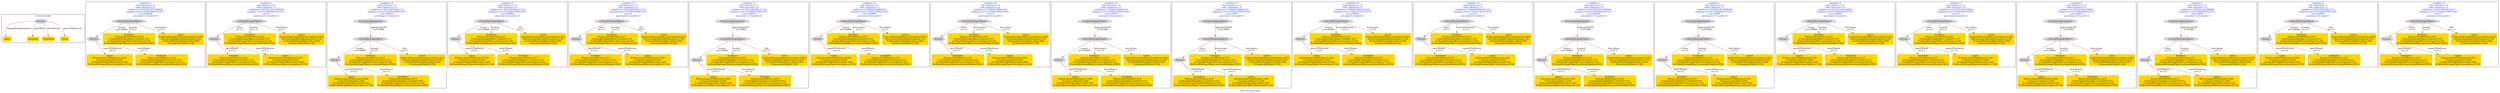 digraph n0 {
fontcolor="blue"
remincross="true"
label="s09-s-18-artists.json"
subgraph cluster_0 {
label="1-correct model"
n2[style="filled",color="white",fillcolor="lightgray",label="Person1"];
n3[shape="plaintext",style="filled",fillcolor="gold",label="values"];
n4[shape="plaintext",style="filled",fillcolor="gold",label="birthDate"];
n5[shape="plaintext",style="filled",fillcolor="gold",label="deathDate"];
n6[shape="plaintext",style="filled",fillcolor="gold",label="values"];
}
subgraph cluster_1 {
label="candidate 0\nlink coherence:1.0\nnode coherence:1.0\nconfidence:0.42535012672998096\nmapping score:0.5584500422433271\ncost:4.99988\n-precision:0.2-recall:0.25"
n8[style="filled",color="white",fillcolor="lightgray",label="CulturalHeritageObject1"];
n9[style="filled",color="white",fillcolor="lightgray",label="Person1"];
n10[shape="plaintext",style="filled",fillcolor="gold",label="values\n[Person,nameOfThePerson,0.556]\n[Concept,prefLabel,0.164]\n[CulturalHeritageObject,title,0.164]\n[CulturalHeritageObject,description,0.116]"];
n11[shape="plaintext",style="filled",fillcolor="gold",label="deathDate\n[Person,dateOfDeath,0.427]\n[CulturalHeritageObject,created,0.337]\n[CulturalHeritageObject,provenance,0.14]\n[CulturalHeritageObject,accessionNumber,0.095]"];
n12[shape="plaintext",style="filled",fillcolor="gold",label="birthDate\n[Person,dateOfDeath,0.427]\n[CulturalHeritageObject,created,0.337]\n[CulturalHeritageObject,provenance,0.14]\n[CulturalHeritageObject,accessionNumber,0.095]"];
n13[shape="plaintext",style="filled",fillcolor="gold",label="values\n[CulturalHeritageObject,description,0.381]\n[Person,biographicalInformation,0.279]\n[CulturalHeritageObject,title,0.204]\n[Concept,prefLabel,0.136]"];
}
subgraph cluster_2 {
label="candidate 1\nlink coherence:1.0\nnode coherence:1.0\nconfidence:0.42535012672998096\nmapping score:0.5584500422433271\ncost:5.0\n-precision:0.2-recall:0.25"
n15[style="filled",color="white",fillcolor="lightgray",label="CulturalHeritageObject1"];
n16[style="filled",color="white",fillcolor="lightgray",label="Person2"];
n17[shape="plaintext",style="filled",fillcolor="gold",label="birthDate\n[Person,dateOfDeath,0.427]\n[CulturalHeritageObject,created,0.337]\n[CulturalHeritageObject,provenance,0.14]\n[CulturalHeritageObject,accessionNumber,0.095]"];
n18[shape="plaintext",style="filled",fillcolor="gold",label="deathDate\n[Person,dateOfDeath,0.427]\n[CulturalHeritageObject,created,0.337]\n[CulturalHeritageObject,provenance,0.14]\n[CulturalHeritageObject,accessionNumber,0.095]"];
n19[shape="plaintext",style="filled",fillcolor="gold",label="values\n[Person,nameOfThePerson,0.556]\n[Concept,prefLabel,0.164]\n[CulturalHeritageObject,title,0.164]\n[CulturalHeritageObject,description,0.116]"];
n20[shape="plaintext",style="filled",fillcolor="gold",label="values\n[CulturalHeritageObject,description,0.381]\n[Person,biographicalInformation,0.279]\n[CulturalHeritageObject,title,0.204]\n[Concept,prefLabel,0.136]"];
}
subgraph cluster_3 {
label="candidate 10\nlink coherence:1.0\nnode coherence:1.0\nconfidence:0.3810748558033173\nmapping score:0.5436916186011057\ncost:5.99978\n-precision:0.33-recall:0.5"
n22[style="filled",color="white",fillcolor="lightgray",label="CulturalHeritageObject1"];
n23[style="filled",color="white",fillcolor="lightgray",label="Person1"];
n24[style="filled",color="white",fillcolor="lightgray",label="EuropeanaAggregation1"];
n25[shape="plaintext",style="filled",fillcolor="gold",label="values\n[Person,nameOfThePerson,0.556]\n[Concept,prefLabel,0.164]\n[CulturalHeritageObject,title,0.164]\n[CulturalHeritageObject,description,0.116]"];
n26[shape="plaintext",style="filled",fillcolor="gold",label="birthDate\n[Person,dateOfDeath,0.427]\n[CulturalHeritageObject,created,0.337]\n[CulturalHeritageObject,provenance,0.14]\n[CulturalHeritageObject,accessionNumber,0.095]"];
n27[shape="plaintext",style="filled",fillcolor="gold",label="deathDate\n[Person,dateOfDeath,0.427]\n[CulturalHeritageObject,created,0.337]\n[CulturalHeritageObject,provenance,0.14]\n[CulturalHeritageObject,accessionNumber,0.095]"];
n28[shape="plaintext",style="filled",fillcolor="gold",label="values\n[CulturalHeritageObject,description,0.381]\n[Person,biographicalInformation,0.279]\n[CulturalHeritageObject,title,0.204]\n[Concept,prefLabel,0.136]"];
}
subgraph cluster_4 {
label="candidate 11\nlink coherence:1.0\nnode coherence:1.0\nconfidence:0.38107485580331724\nmapping score:0.5436916186011057\ncost:4.99988\n-precision:0.2-recall:0.25"
n30[style="filled",color="white",fillcolor="lightgray",label="CulturalHeritageObject1"];
n31[style="filled",color="white",fillcolor="lightgray",label="Person1"];
n32[shape="plaintext",style="filled",fillcolor="gold",label="values\n[Person,nameOfThePerson,0.556]\n[Concept,prefLabel,0.164]\n[CulturalHeritageObject,title,0.164]\n[CulturalHeritageObject,description,0.116]"];
n33[shape="plaintext",style="filled",fillcolor="gold",label="deathDate\n[Person,dateOfDeath,0.427]\n[CulturalHeritageObject,created,0.337]\n[CulturalHeritageObject,provenance,0.14]\n[CulturalHeritageObject,accessionNumber,0.095]"];
n34[shape="plaintext",style="filled",fillcolor="gold",label="birthDate\n[Person,dateOfDeath,0.427]\n[CulturalHeritageObject,created,0.337]\n[CulturalHeritageObject,provenance,0.14]\n[CulturalHeritageObject,accessionNumber,0.095]"];
n35[shape="plaintext",style="filled",fillcolor="gold",label="values\n[CulturalHeritageObject,description,0.381]\n[Person,biographicalInformation,0.279]\n[CulturalHeritageObject,title,0.204]\n[Concept,prefLabel,0.136]"];
}
subgraph cluster_5 {
label="candidate 12\nlink coherence:1.0\nnode coherence:1.0\nconfidence:0.38107485580331724\nmapping score:0.5436916186011057\ncost:5.0\n-precision:0.2-recall:0.25"
n37[style="filled",color="white",fillcolor="lightgray",label="CulturalHeritageObject1"];
n38[style="filled",color="white",fillcolor="lightgray",label="Person2"];
n39[shape="plaintext",style="filled",fillcolor="gold",label="birthDate\n[Person,dateOfDeath,0.427]\n[CulturalHeritageObject,created,0.337]\n[CulturalHeritageObject,provenance,0.14]\n[CulturalHeritageObject,accessionNumber,0.095]"];
n40[shape="plaintext",style="filled",fillcolor="gold",label="deathDate\n[Person,dateOfDeath,0.427]\n[CulturalHeritageObject,created,0.337]\n[CulturalHeritageObject,provenance,0.14]\n[CulturalHeritageObject,accessionNumber,0.095]"];
n41[shape="plaintext",style="filled",fillcolor="gold",label="values\n[Person,nameOfThePerson,0.556]\n[Concept,prefLabel,0.164]\n[CulturalHeritageObject,title,0.164]\n[CulturalHeritageObject,description,0.116]"];
n42[shape="plaintext",style="filled",fillcolor="gold",label="values\n[CulturalHeritageObject,description,0.381]\n[Person,biographicalInformation,0.279]\n[CulturalHeritageObject,title,0.204]\n[Concept,prefLabel,0.136]"];
}
subgraph cluster_6 {
label="candidate 13\nlink coherence:1.0\nnode coherence:1.0\nconfidence:0.38107485580331724\nmapping score:0.5436916186011057\ncost:5.99978\n-precision:0.17-recall:0.25"
n44[style="filled",color="white",fillcolor="lightgray",label="CulturalHeritageObject1"];
n45[style="filled",color="white",fillcolor="lightgray",label="Person1"];
n46[style="filled",color="white",fillcolor="lightgray",label="EuropeanaAggregation1"];
n47[shape="plaintext",style="filled",fillcolor="gold",label="values\n[Person,nameOfThePerson,0.556]\n[Concept,prefLabel,0.164]\n[CulturalHeritageObject,title,0.164]\n[CulturalHeritageObject,description,0.116]"];
n48[shape="plaintext",style="filled",fillcolor="gold",label="deathDate\n[Person,dateOfDeath,0.427]\n[CulturalHeritageObject,created,0.337]\n[CulturalHeritageObject,provenance,0.14]\n[CulturalHeritageObject,accessionNumber,0.095]"];
n49[shape="plaintext",style="filled",fillcolor="gold",label="birthDate\n[Person,dateOfDeath,0.427]\n[CulturalHeritageObject,created,0.337]\n[CulturalHeritageObject,provenance,0.14]\n[CulturalHeritageObject,accessionNumber,0.095]"];
n50[shape="plaintext",style="filled",fillcolor="gold",label="values\n[CulturalHeritageObject,description,0.381]\n[Person,biographicalInformation,0.279]\n[CulturalHeritageObject,title,0.204]\n[Concept,prefLabel,0.136]"];
}
subgraph cluster_7 {
label="candidate 14\nlink coherence:1.0\nnode coherence:1.0\nconfidence:0.3760645180663183\nmapping score:0.5420215060221061\ncost:4.99988\n-precision:0.4-recall:0.5"
n52[style="filled",color="white",fillcolor="lightgray",label="CulturalHeritageObject1"];
n53[style="filled",color="white",fillcolor="lightgray",label="Person1"];
n54[shape="plaintext",style="filled",fillcolor="gold",label="values\n[Person,nameOfThePerson,0.556]\n[Concept,prefLabel,0.164]\n[CulturalHeritageObject,title,0.164]\n[CulturalHeritageObject,description,0.116]"];
n55[shape="plaintext",style="filled",fillcolor="gold",label="deathDate\n[Person,dateOfDeath,0.427]\n[CulturalHeritageObject,created,0.337]\n[CulturalHeritageObject,provenance,0.14]\n[CulturalHeritageObject,accessionNumber,0.095]"];
n56[shape="plaintext",style="filled",fillcolor="gold",label="birthDate\n[Person,dateOfDeath,0.427]\n[CulturalHeritageObject,created,0.337]\n[CulturalHeritageObject,provenance,0.14]\n[CulturalHeritageObject,accessionNumber,0.095]"];
n57[shape="plaintext",style="filled",fillcolor="gold",label="values\n[CulturalHeritageObject,description,0.381]\n[Person,biographicalInformation,0.279]\n[CulturalHeritageObject,title,0.204]\n[Concept,prefLabel,0.136]"];
}
subgraph cluster_8 {
label="candidate 15\nlink coherence:1.0\nnode coherence:1.0\nconfidence:0.3760645180663183\nmapping score:0.5420215060221061\ncost:5.0\n-precision:0.4-recall:0.5"
n59[style="filled",color="white",fillcolor="lightgray",label="CulturalHeritageObject1"];
n60[style="filled",color="white",fillcolor="lightgray",label="Person2"];
n61[shape="plaintext",style="filled",fillcolor="gold",label="deathDate\n[Person,dateOfDeath,0.427]\n[CulturalHeritageObject,created,0.337]\n[CulturalHeritageObject,provenance,0.14]\n[CulturalHeritageObject,accessionNumber,0.095]"];
n62[shape="plaintext",style="filled",fillcolor="gold",label="birthDate\n[Person,dateOfDeath,0.427]\n[CulturalHeritageObject,created,0.337]\n[CulturalHeritageObject,provenance,0.14]\n[CulturalHeritageObject,accessionNumber,0.095]"];
n63[shape="plaintext",style="filled",fillcolor="gold",label="values\n[Person,nameOfThePerson,0.556]\n[Concept,prefLabel,0.164]\n[CulturalHeritageObject,title,0.164]\n[CulturalHeritageObject,description,0.116]"];
n64[shape="plaintext",style="filled",fillcolor="gold",label="values\n[CulturalHeritageObject,description,0.381]\n[Person,biographicalInformation,0.279]\n[CulturalHeritageObject,title,0.204]\n[Concept,prefLabel,0.136]"];
}
subgraph cluster_9 {
label="candidate 16\nlink coherence:1.0\nnode coherence:1.0\nconfidence:0.3760645180663183\nmapping score:0.5420215060221061\ncost:5.99978\n-precision:0.33-recall:0.5"
n66[style="filled",color="white",fillcolor="lightgray",label="CulturalHeritageObject1"];
n67[style="filled",color="white",fillcolor="lightgray",label="Person1"];
n68[style="filled",color="white",fillcolor="lightgray",label="EuropeanaAggregation1"];
n69[shape="plaintext",style="filled",fillcolor="gold",label="values\n[Person,nameOfThePerson,0.556]\n[Concept,prefLabel,0.164]\n[CulturalHeritageObject,title,0.164]\n[CulturalHeritageObject,description,0.116]"];
n70[shape="plaintext",style="filled",fillcolor="gold",label="deathDate\n[Person,dateOfDeath,0.427]\n[CulturalHeritageObject,created,0.337]\n[CulturalHeritageObject,provenance,0.14]\n[CulturalHeritageObject,accessionNumber,0.095]"];
n71[shape="plaintext",style="filled",fillcolor="gold",label="birthDate\n[Person,dateOfDeath,0.427]\n[CulturalHeritageObject,created,0.337]\n[CulturalHeritageObject,provenance,0.14]\n[CulturalHeritageObject,accessionNumber,0.095]"];
n72[shape="plaintext",style="filled",fillcolor="gold",label="values\n[CulturalHeritageObject,description,0.381]\n[Person,biographicalInformation,0.279]\n[CulturalHeritageObject,title,0.204]\n[Concept,prefLabel,0.136]"];
}
subgraph cluster_10 {
label="candidate 17\nlink coherence:1.0\nnode coherence:1.0\nconfidence:0.3760645180663183\nmapping score:0.5420215060221061\ncost:5.9999\n-precision:0.33-recall:0.5"
n74[style="filled",color="white",fillcolor="lightgray",label="CulturalHeritageObject1"];
n75[style="filled",color="white",fillcolor="lightgray",label="Person2"];
n76[style="filled",color="white",fillcolor="lightgray",label="EuropeanaAggregation1"];
n77[shape="plaintext",style="filled",fillcolor="gold",label="deathDate\n[Person,dateOfDeath,0.427]\n[CulturalHeritageObject,created,0.337]\n[CulturalHeritageObject,provenance,0.14]\n[CulturalHeritageObject,accessionNumber,0.095]"];
n78[shape="plaintext",style="filled",fillcolor="gold",label="birthDate\n[Person,dateOfDeath,0.427]\n[CulturalHeritageObject,created,0.337]\n[CulturalHeritageObject,provenance,0.14]\n[CulturalHeritageObject,accessionNumber,0.095]"];
n79[shape="plaintext",style="filled",fillcolor="gold",label="values\n[Person,nameOfThePerson,0.556]\n[Concept,prefLabel,0.164]\n[CulturalHeritageObject,title,0.164]\n[CulturalHeritageObject,description,0.116]"];
n80[shape="plaintext",style="filled",fillcolor="gold",label="values\n[CulturalHeritageObject,description,0.381]\n[Person,biographicalInformation,0.279]\n[CulturalHeritageObject,title,0.204]\n[Concept,prefLabel,0.136]"];
}
subgraph cluster_11 {
label="candidate 18\nlink coherence:1.0\nnode coherence:1.0\nconfidence:0.36469450816551224\nmapping score:0.5382315027218374\ncost:4.99988\n-precision:0.4-recall:0.5"
n82[style="filled",color="white",fillcolor="lightgray",label="CulturalHeritageObject1"];
n83[style="filled",color="white",fillcolor="lightgray",label="Person1"];
n84[shape="plaintext",style="filled",fillcolor="gold",label="values\n[Person,nameOfThePerson,0.556]\n[Concept,prefLabel,0.164]\n[CulturalHeritageObject,title,0.164]\n[CulturalHeritageObject,description,0.116]"];
n85[shape="plaintext",style="filled",fillcolor="gold",label="deathDate\n[Person,dateOfDeath,0.427]\n[CulturalHeritageObject,created,0.337]\n[CulturalHeritageObject,provenance,0.14]\n[CulturalHeritageObject,accessionNumber,0.095]"];
n86[shape="plaintext",style="filled",fillcolor="gold",label="birthDate\n[Person,dateOfDeath,0.427]\n[CulturalHeritageObject,created,0.337]\n[CulturalHeritageObject,provenance,0.14]\n[CulturalHeritageObject,accessionNumber,0.095]"];
n87[shape="plaintext",style="filled",fillcolor="gold",label="values\n[CulturalHeritageObject,description,0.381]\n[Person,biographicalInformation,0.279]\n[CulturalHeritageObject,title,0.204]\n[Concept,prefLabel,0.136]"];
}
subgraph cluster_12 {
label="candidate 19\nlink coherence:1.0\nnode coherence:1.0\nconfidence:0.36469450816551224\nmapping score:0.5382315027218374\ncost:5.0\n-precision:0.4-recall:0.5"
n89[style="filled",color="white",fillcolor="lightgray",label="CulturalHeritageObject1"];
n90[style="filled",color="white",fillcolor="lightgray",label="Person2"];
n91[shape="plaintext",style="filled",fillcolor="gold",label="deathDate\n[Person,dateOfDeath,0.427]\n[CulturalHeritageObject,created,0.337]\n[CulturalHeritageObject,provenance,0.14]\n[CulturalHeritageObject,accessionNumber,0.095]"];
n92[shape="plaintext",style="filled",fillcolor="gold",label="birthDate\n[Person,dateOfDeath,0.427]\n[CulturalHeritageObject,created,0.337]\n[CulturalHeritageObject,provenance,0.14]\n[CulturalHeritageObject,accessionNumber,0.095]"];
n93[shape="plaintext",style="filled",fillcolor="gold",label="values\n[Person,nameOfThePerson,0.556]\n[Concept,prefLabel,0.164]\n[CulturalHeritageObject,title,0.164]\n[CulturalHeritageObject,description,0.116]"];
n94[shape="plaintext",style="filled",fillcolor="gold",label="values\n[CulturalHeritageObject,description,0.381]\n[Person,biographicalInformation,0.279]\n[CulturalHeritageObject,title,0.204]\n[Concept,prefLabel,0.136]"];
}
subgraph cluster_13 {
label="candidate 2\nlink coherence:1.0\nnode coherence:1.0\nconfidence:0.42535012672998096\nmapping score:0.5584500422433271\ncost:5.99978\n-precision:0.17-recall:0.25"
n96[style="filled",color="white",fillcolor="lightgray",label="CulturalHeritageObject1"];
n97[style="filled",color="white",fillcolor="lightgray",label="Person1"];
n98[style="filled",color="white",fillcolor="lightgray",label="EuropeanaAggregation1"];
n99[shape="plaintext",style="filled",fillcolor="gold",label="values\n[Person,nameOfThePerson,0.556]\n[Concept,prefLabel,0.164]\n[CulturalHeritageObject,title,0.164]\n[CulturalHeritageObject,description,0.116]"];
n100[shape="plaintext",style="filled",fillcolor="gold",label="deathDate\n[Person,dateOfDeath,0.427]\n[CulturalHeritageObject,created,0.337]\n[CulturalHeritageObject,provenance,0.14]\n[CulturalHeritageObject,accessionNumber,0.095]"];
n101[shape="plaintext",style="filled",fillcolor="gold",label="birthDate\n[Person,dateOfDeath,0.427]\n[CulturalHeritageObject,created,0.337]\n[CulturalHeritageObject,provenance,0.14]\n[CulturalHeritageObject,accessionNumber,0.095]"];
n102[shape="plaintext",style="filled",fillcolor="gold",label="values\n[CulturalHeritageObject,description,0.381]\n[Person,biographicalInformation,0.279]\n[CulturalHeritageObject,title,0.204]\n[Concept,prefLabel,0.136]"];
}
subgraph cluster_14 {
label="candidate 3\nlink coherence:1.0\nnode coherence:1.0\nconfidence:0.42535012672998096\nmapping score:0.5584500422433271\ncost:5.9999\n-precision:0.17-recall:0.25"
n104[style="filled",color="white",fillcolor="lightgray",label="CulturalHeritageObject1"];
n105[style="filled",color="white",fillcolor="lightgray",label="Person2"];
n106[style="filled",color="white",fillcolor="lightgray",label="EuropeanaAggregation1"];
n107[shape="plaintext",style="filled",fillcolor="gold",label="birthDate\n[Person,dateOfDeath,0.427]\n[CulturalHeritageObject,created,0.337]\n[CulturalHeritageObject,provenance,0.14]\n[CulturalHeritageObject,accessionNumber,0.095]"];
n108[shape="plaintext",style="filled",fillcolor="gold",label="deathDate\n[Person,dateOfDeath,0.427]\n[CulturalHeritageObject,created,0.337]\n[CulturalHeritageObject,provenance,0.14]\n[CulturalHeritageObject,accessionNumber,0.095]"];
n109[shape="plaintext",style="filled",fillcolor="gold",label="values\n[Person,nameOfThePerson,0.556]\n[Concept,prefLabel,0.164]\n[CulturalHeritageObject,title,0.164]\n[CulturalHeritageObject,description,0.116]"];
n110[shape="plaintext",style="filled",fillcolor="gold",label="values\n[CulturalHeritageObject,description,0.381]\n[Person,biographicalInformation,0.279]\n[CulturalHeritageObject,title,0.204]\n[Concept,prefLabel,0.136]"];
}
subgraph cluster_15 {
label="candidate 4\nlink coherence:1.0\nnode coherence:1.0\nconfidence:0.4253501267299809\nmapping score:0.558450042243327\ncost:4.99988\n-precision:0.4-recall:0.5"
n112[style="filled",color="white",fillcolor="lightgray",label="CulturalHeritageObject1"];
n113[style="filled",color="white",fillcolor="lightgray",label="Person1"];
n114[shape="plaintext",style="filled",fillcolor="gold",label="values\n[Person,nameOfThePerson,0.556]\n[Concept,prefLabel,0.164]\n[CulturalHeritageObject,title,0.164]\n[CulturalHeritageObject,description,0.116]"];
n115[shape="plaintext",style="filled",fillcolor="gold",label="birthDate\n[Person,dateOfDeath,0.427]\n[CulturalHeritageObject,created,0.337]\n[CulturalHeritageObject,provenance,0.14]\n[CulturalHeritageObject,accessionNumber,0.095]"];
n116[shape="plaintext",style="filled",fillcolor="gold",label="deathDate\n[Person,dateOfDeath,0.427]\n[CulturalHeritageObject,created,0.337]\n[CulturalHeritageObject,provenance,0.14]\n[CulturalHeritageObject,accessionNumber,0.095]"];
n117[shape="plaintext",style="filled",fillcolor="gold",label="values\n[CulturalHeritageObject,description,0.381]\n[Person,biographicalInformation,0.279]\n[CulturalHeritageObject,title,0.204]\n[Concept,prefLabel,0.136]"];
}
subgraph cluster_16 {
label="candidate 5\nlink coherence:1.0\nnode coherence:1.0\nconfidence:0.4253501267299809\nmapping score:0.558450042243327\ncost:5.0\n-precision:0.4-recall:0.5"
n119[style="filled",color="white",fillcolor="lightgray",label="CulturalHeritageObject1"];
n120[style="filled",color="white",fillcolor="lightgray",label="Person2"];
n121[shape="plaintext",style="filled",fillcolor="gold",label="deathDate\n[Person,dateOfDeath,0.427]\n[CulturalHeritageObject,created,0.337]\n[CulturalHeritageObject,provenance,0.14]\n[CulturalHeritageObject,accessionNumber,0.095]"];
n122[shape="plaintext",style="filled",fillcolor="gold",label="birthDate\n[Person,dateOfDeath,0.427]\n[CulturalHeritageObject,created,0.337]\n[CulturalHeritageObject,provenance,0.14]\n[CulturalHeritageObject,accessionNumber,0.095]"];
n123[shape="plaintext",style="filled",fillcolor="gold",label="values\n[Person,nameOfThePerson,0.556]\n[Concept,prefLabel,0.164]\n[CulturalHeritageObject,title,0.164]\n[CulturalHeritageObject,description,0.116]"];
n124[shape="plaintext",style="filled",fillcolor="gold",label="values\n[CulturalHeritageObject,description,0.381]\n[Person,biographicalInformation,0.279]\n[CulturalHeritageObject,title,0.204]\n[Concept,prefLabel,0.136]"];
}
subgraph cluster_17 {
label="candidate 6\nlink coherence:1.0\nnode coherence:1.0\nconfidence:0.4253501267299809\nmapping score:0.558450042243327\ncost:5.99978\n-precision:0.33-recall:0.5"
n126[style="filled",color="white",fillcolor="lightgray",label="CulturalHeritageObject1"];
n127[style="filled",color="white",fillcolor="lightgray",label="Person1"];
n128[style="filled",color="white",fillcolor="lightgray",label="EuropeanaAggregation1"];
n129[shape="plaintext",style="filled",fillcolor="gold",label="values\n[Person,nameOfThePerson,0.556]\n[Concept,prefLabel,0.164]\n[CulturalHeritageObject,title,0.164]\n[CulturalHeritageObject,description,0.116]"];
n130[shape="plaintext",style="filled",fillcolor="gold",label="birthDate\n[Person,dateOfDeath,0.427]\n[CulturalHeritageObject,created,0.337]\n[CulturalHeritageObject,provenance,0.14]\n[CulturalHeritageObject,accessionNumber,0.095]"];
n131[shape="plaintext",style="filled",fillcolor="gold",label="deathDate\n[Person,dateOfDeath,0.427]\n[CulturalHeritageObject,created,0.337]\n[CulturalHeritageObject,provenance,0.14]\n[CulturalHeritageObject,accessionNumber,0.095]"];
n132[shape="plaintext",style="filled",fillcolor="gold",label="values\n[CulturalHeritageObject,description,0.381]\n[Person,biographicalInformation,0.279]\n[CulturalHeritageObject,title,0.204]\n[Concept,prefLabel,0.136]"];
}
subgraph cluster_18 {
label="candidate 7\nlink coherence:1.0\nnode coherence:1.0\nconfidence:0.4253501267299809\nmapping score:0.558450042243327\ncost:5.9999\n-precision:0.33-recall:0.5"
n134[style="filled",color="white",fillcolor="lightgray",label="CulturalHeritageObject1"];
n135[style="filled",color="white",fillcolor="lightgray",label="Person2"];
n136[style="filled",color="white",fillcolor="lightgray",label="EuropeanaAggregation1"];
n137[shape="plaintext",style="filled",fillcolor="gold",label="deathDate\n[Person,dateOfDeath,0.427]\n[CulturalHeritageObject,created,0.337]\n[CulturalHeritageObject,provenance,0.14]\n[CulturalHeritageObject,accessionNumber,0.095]"];
n138[shape="plaintext",style="filled",fillcolor="gold",label="birthDate\n[Person,dateOfDeath,0.427]\n[CulturalHeritageObject,created,0.337]\n[CulturalHeritageObject,provenance,0.14]\n[CulturalHeritageObject,accessionNumber,0.095]"];
n139[shape="plaintext",style="filled",fillcolor="gold",label="values\n[Person,nameOfThePerson,0.556]\n[Concept,prefLabel,0.164]\n[CulturalHeritageObject,title,0.164]\n[CulturalHeritageObject,description,0.116]"];
n140[shape="plaintext",style="filled",fillcolor="gold",label="values\n[CulturalHeritageObject,description,0.381]\n[Person,biographicalInformation,0.279]\n[CulturalHeritageObject,title,0.204]\n[Concept,prefLabel,0.136]"];
}
subgraph cluster_19 {
label="candidate 8\nlink coherence:1.0\nnode coherence:1.0\nconfidence:0.3810748558033173\nmapping score:0.5436916186011057\ncost:4.99988\n-precision:0.4-recall:0.5"
n142[style="filled",color="white",fillcolor="lightgray",label="CulturalHeritageObject1"];
n143[style="filled",color="white",fillcolor="lightgray",label="Person1"];
n144[shape="plaintext",style="filled",fillcolor="gold",label="values\n[Person,nameOfThePerson,0.556]\n[Concept,prefLabel,0.164]\n[CulturalHeritageObject,title,0.164]\n[CulturalHeritageObject,description,0.116]"];
n145[shape="plaintext",style="filled",fillcolor="gold",label="birthDate\n[Person,dateOfDeath,0.427]\n[CulturalHeritageObject,created,0.337]\n[CulturalHeritageObject,provenance,0.14]\n[CulturalHeritageObject,accessionNumber,0.095]"];
n146[shape="plaintext",style="filled",fillcolor="gold",label="deathDate\n[Person,dateOfDeath,0.427]\n[CulturalHeritageObject,created,0.337]\n[CulturalHeritageObject,provenance,0.14]\n[CulturalHeritageObject,accessionNumber,0.095]"];
n147[shape="plaintext",style="filled",fillcolor="gold",label="values\n[CulturalHeritageObject,description,0.381]\n[Person,biographicalInformation,0.279]\n[CulturalHeritageObject,title,0.204]\n[Concept,prefLabel,0.136]"];
}
subgraph cluster_20 {
label="candidate 9\nlink coherence:1.0\nnode coherence:1.0\nconfidence:0.3810748558033173\nmapping score:0.5436916186011057\ncost:5.0\n-precision:0.4-recall:0.5"
n149[style="filled",color="white",fillcolor="lightgray",label="CulturalHeritageObject1"];
n150[style="filled",color="white",fillcolor="lightgray",label="Person2"];
n151[shape="plaintext",style="filled",fillcolor="gold",label="deathDate\n[Person,dateOfDeath,0.427]\n[CulturalHeritageObject,created,0.337]\n[CulturalHeritageObject,provenance,0.14]\n[CulturalHeritageObject,accessionNumber,0.095]"];
n152[shape="plaintext",style="filled",fillcolor="gold",label="birthDate\n[Person,dateOfDeath,0.427]\n[CulturalHeritageObject,created,0.337]\n[CulturalHeritageObject,provenance,0.14]\n[CulturalHeritageObject,accessionNumber,0.095]"];
n153[shape="plaintext",style="filled",fillcolor="gold",label="values\n[Person,nameOfThePerson,0.556]\n[Concept,prefLabel,0.164]\n[CulturalHeritageObject,title,0.164]\n[CulturalHeritageObject,description,0.116]"];
n154[shape="plaintext",style="filled",fillcolor="gold",label="values\n[CulturalHeritageObject,description,0.381]\n[Person,biographicalInformation,0.279]\n[CulturalHeritageObject,title,0.204]\n[Concept,prefLabel,0.136]"];
}
n2 -> n3[color="brown",fontcolor="black",label="biographicalInformation"]
n2 -> n4[color="brown",fontcolor="black",label="dateOfBirth"]
n2 -> n5[color="brown",fontcolor="black",label="dateOfDeath"]
n2 -> n6[color="brown",fontcolor="black",label="nameOfThePerson"]
n8 -> n9[color="brown",fontcolor="black",label="creator\nw=0.99988"]
n9 -> n10[color="brown",fontcolor="black",label="nameOfThePerson\nw=1.0"]
n8 -> n11[color="brown",fontcolor="black",label="created\nw=1.0"]
n9 -> n12[color="brown",fontcolor="black",label="dateOfDeath\nw=1.0"]
n8 -> n13[color="brown",fontcolor="black",label="description\nw=1.0"]
n15 -> n16[color="brown",fontcolor="black",label="sitter\nw=1.0"]
n16 -> n17[color="brown",fontcolor="black",label="dateOfDeath\nw=1.0"]
n15 -> n18[color="brown",fontcolor="black",label="created\nw=1.0"]
n16 -> n19[color="brown",fontcolor="black",label="nameOfThePerson\nw=1.0"]
n15 -> n20[color="brown",fontcolor="black",label="description\nw=1.0"]
n22 -> n23[color="brown",fontcolor="black",label="creator\nw=0.99988"]
n24 -> n22[color="brown",fontcolor="black",label="aggregatedCHO\nw=0.9999"]
n23 -> n25[color="brown",fontcolor="black",label="nameOfThePerson\nw=1.0"]
n22 -> n26[color="brown",fontcolor="black",label="created\nw=1.0"]
n23 -> n27[color="brown",fontcolor="black",label="dateOfDeath\nw=1.0"]
n22 -> n28[color="brown",fontcolor="black",label="title\nw=1.0"]
n30 -> n31[color="brown",fontcolor="black",label="creator\nw=0.99988"]
n31 -> n32[color="brown",fontcolor="black",label="nameOfThePerson\nw=1.0"]
n30 -> n33[color="brown",fontcolor="black",label="created\nw=1.0"]
n31 -> n34[color="brown",fontcolor="black",label="dateOfDeath\nw=1.0"]
n30 -> n35[color="brown",fontcolor="black",label="title\nw=1.0"]
n37 -> n38[color="brown",fontcolor="black",label="sitter\nw=1.0"]
n38 -> n39[color="brown",fontcolor="black",label="dateOfDeath\nw=1.0"]
n37 -> n40[color="brown",fontcolor="black",label="created\nw=1.0"]
n38 -> n41[color="brown",fontcolor="black",label="nameOfThePerson\nw=1.0"]
n37 -> n42[color="brown",fontcolor="black",label="title\nw=1.0"]
n44 -> n45[color="brown",fontcolor="black",label="creator\nw=0.99988"]
n46 -> n44[color="brown",fontcolor="black",label="aggregatedCHO\nw=0.9999"]
n45 -> n47[color="brown",fontcolor="black",label="nameOfThePerson\nw=1.0"]
n44 -> n48[color="brown",fontcolor="black",label="created\nw=1.0"]
n45 -> n49[color="brown",fontcolor="black",label="dateOfDeath\nw=1.0"]
n44 -> n50[color="brown",fontcolor="black",label="title\nw=1.0"]
n52 -> n53[color="brown",fontcolor="black",label="creator\nw=0.99988"]
n53 -> n54[color="brown",fontcolor="black",label="nameOfThePerson\nw=1.0"]
n53 -> n55[color="brown",fontcolor="black",label="dateOfDeath\nw=1.0"]
n52 -> n56[color="brown",fontcolor="black",label="provenance\nw=1.0"]
n52 -> n57[color="brown",fontcolor="black",label="description\nw=1.0"]
n59 -> n60[color="brown",fontcolor="black",label="sitter\nw=1.0"]
n60 -> n61[color="brown",fontcolor="black",label="dateOfDeath\nw=1.0"]
n59 -> n62[color="brown",fontcolor="black",label="provenance\nw=1.0"]
n60 -> n63[color="brown",fontcolor="black",label="nameOfThePerson\nw=1.0"]
n59 -> n64[color="brown",fontcolor="black",label="description\nw=1.0"]
n66 -> n67[color="brown",fontcolor="black",label="creator\nw=0.99988"]
n68 -> n66[color="brown",fontcolor="black",label="aggregatedCHO\nw=0.9999"]
n67 -> n69[color="brown",fontcolor="black",label="nameOfThePerson\nw=1.0"]
n67 -> n70[color="brown",fontcolor="black",label="dateOfDeath\nw=1.0"]
n66 -> n71[color="brown",fontcolor="black",label="provenance\nw=1.0"]
n66 -> n72[color="brown",fontcolor="black",label="description\nw=1.0"]
n74 -> n75[color="brown",fontcolor="black",label="sitter\nw=1.0"]
n76 -> n74[color="brown",fontcolor="black",label="aggregatedCHO\nw=0.9999"]
n75 -> n77[color="brown",fontcolor="black",label="dateOfDeath\nw=1.0"]
n74 -> n78[color="brown",fontcolor="black",label="provenance\nw=1.0"]
n75 -> n79[color="brown",fontcolor="black",label="nameOfThePerson\nw=1.0"]
n74 -> n80[color="brown",fontcolor="black",label="description\nw=1.0"]
n82 -> n83[color="brown",fontcolor="black",label="creator\nw=0.99988"]
n83 -> n84[color="brown",fontcolor="black",label="nameOfThePerson\nw=1.0"]
n83 -> n85[color="brown",fontcolor="black",label="dateOfDeath\nw=1.0"]
n82 -> n86[color="brown",fontcolor="black",label="accessionNumber\nw=1.0"]
n82 -> n87[color="brown",fontcolor="black",label="description\nw=1.0"]
n89 -> n90[color="brown",fontcolor="black",label="sitter\nw=1.0"]
n90 -> n91[color="brown",fontcolor="black",label="dateOfDeath\nw=1.0"]
n89 -> n92[color="brown",fontcolor="black",label="accessionNumber\nw=1.0"]
n90 -> n93[color="brown",fontcolor="black",label="nameOfThePerson\nw=1.0"]
n89 -> n94[color="brown",fontcolor="black",label="description\nw=1.0"]
n96 -> n97[color="brown",fontcolor="black",label="creator\nw=0.99988"]
n98 -> n96[color="brown",fontcolor="black",label="aggregatedCHO\nw=0.9999"]
n97 -> n99[color="brown",fontcolor="black",label="nameOfThePerson\nw=1.0"]
n96 -> n100[color="brown",fontcolor="black",label="created\nw=1.0"]
n97 -> n101[color="brown",fontcolor="black",label="dateOfDeath\nw=1.0"]
n96 -> n102[color="brown",fontcolor="black",label="description\nw=1.0"]
n104 -> n105[color="brown",fontcolor="black",label="sitter\nw=1.0"]
n106 -> n104[color="brown",fontcolor="black",label="aggregatedCHO\nw=0.9999"]
n105 -> n107[color="brown",fontcolor="black",label="dateOfDeath\nw=1.0"]
n104 -> n108[color="brown",fontcolor="black",label="created\nw=1.0"]
n105 -> n109[color="brown",fontcolor="black",label="nameOfThePerson\nw=1.0"]
n104 -> n110[color="brown",fontcolor="black",label="description\nw=1.0"]
n112 -> n113[color="brown",fontcolor="black",label="creator\nw=0.99988"]
n113 -> n114[color="brown",fontcolor="black",label="nameOfThePerson\nw=1.0"]
n112 -> n115[color="brown",fontcolor="black",label="created\nw=1.0"]
n113 -> n116[color="brown",fontcolor="black",label="dateOfDeath\nw=1.0"]
n112 -> n117[color="brown",fontcolor="black",label="description\nw=1.0"]
n119 -> n120[color="brown",fontcolor="black",label="sitter\nw=1.0"]
n120 -> n121[color="brown",fontcolor="black",label="dateOfDeath\nw=1.0"]
n119 -> n122[color="brown",fontcolor="black",label="created\nw=1.0"]
n120 -> n123[color="brown",fontcolor="black",label="nameOfThePerson\nw=1.0"]
n119 -> n124[color="brown",fontcolor="black",label="description\nw=1.0"]
n126 -> n127[color="brown",fontcolor="black",label="creator\nw=0.99988"]
n128 -> n126[color="brown",fontcolor="black",label="aggregatedCHO\nw=0.9999"]
n127 -> n129[color="brown",fontcolor="black",label="nameOfThePerson\nw=1.0"]
n126 -> n130[color="brown",fontcolor="black",label="created\nw=1.0"]
n127 -> n131[color="brown",fontcolor="black",label="dateOfDeath\nw=1.0"]
n126 -> n132[color="brown",fontcolor="black",label="description\nw=1.0"]
n134 -> n135[color="brown",fontcolor="black",label="sitter\nw=1.0"]
n136 -> n134[color="brown",fontcolor="black",label="aggregatedCHO\nw=0.9999"]
n135 -> n137[color="brown",fontcolor="black",label="dateOfDeath\nw=1.0"]
n134 -> n138[color="brown",fontcolor="black",label="created\nw=1.0"]
n135 -> n139[color="brown",fontcolor="black",label="nameOfThePerson\nw=1.0"]
n134 -> n140[color="brown",fontcolor="black",label="description\nw=1.0"]
n142 -> n143[color="brown",fontcolor="black",label="creator\nw=0.99988"]
n143 -> n144[color="brown",fontcolor="black",label="nameOfThePerson\nw=1.0"]
n142 -> n145[color="brown",fontcolor="black",label="created\nw=1.0"]
n143 -> n146[color="brown",fontcolor="black",label="dateOfDeath\nw=1.0"]
n142 -> n147[color="brown",fontcolor="black",label="title\nw=1.0"]
n149 -> n150[color="brown",fontcolor="black",label="sitter\nw=1.0"]
n150 -> n151[color="brown",fontcolor="black",label="dateOfDeath\nw=1.0"]
n149 -> n152[color="brown",fontcolor="black",label="created\nw=1.0"]
n150 -> n153[color="brown",fontcolor="black",label="nameOfThePerson\nw=1.0"]
n149 -> n154[color="brown",fontcolor="black",label="title\nw=1.0"]
}
